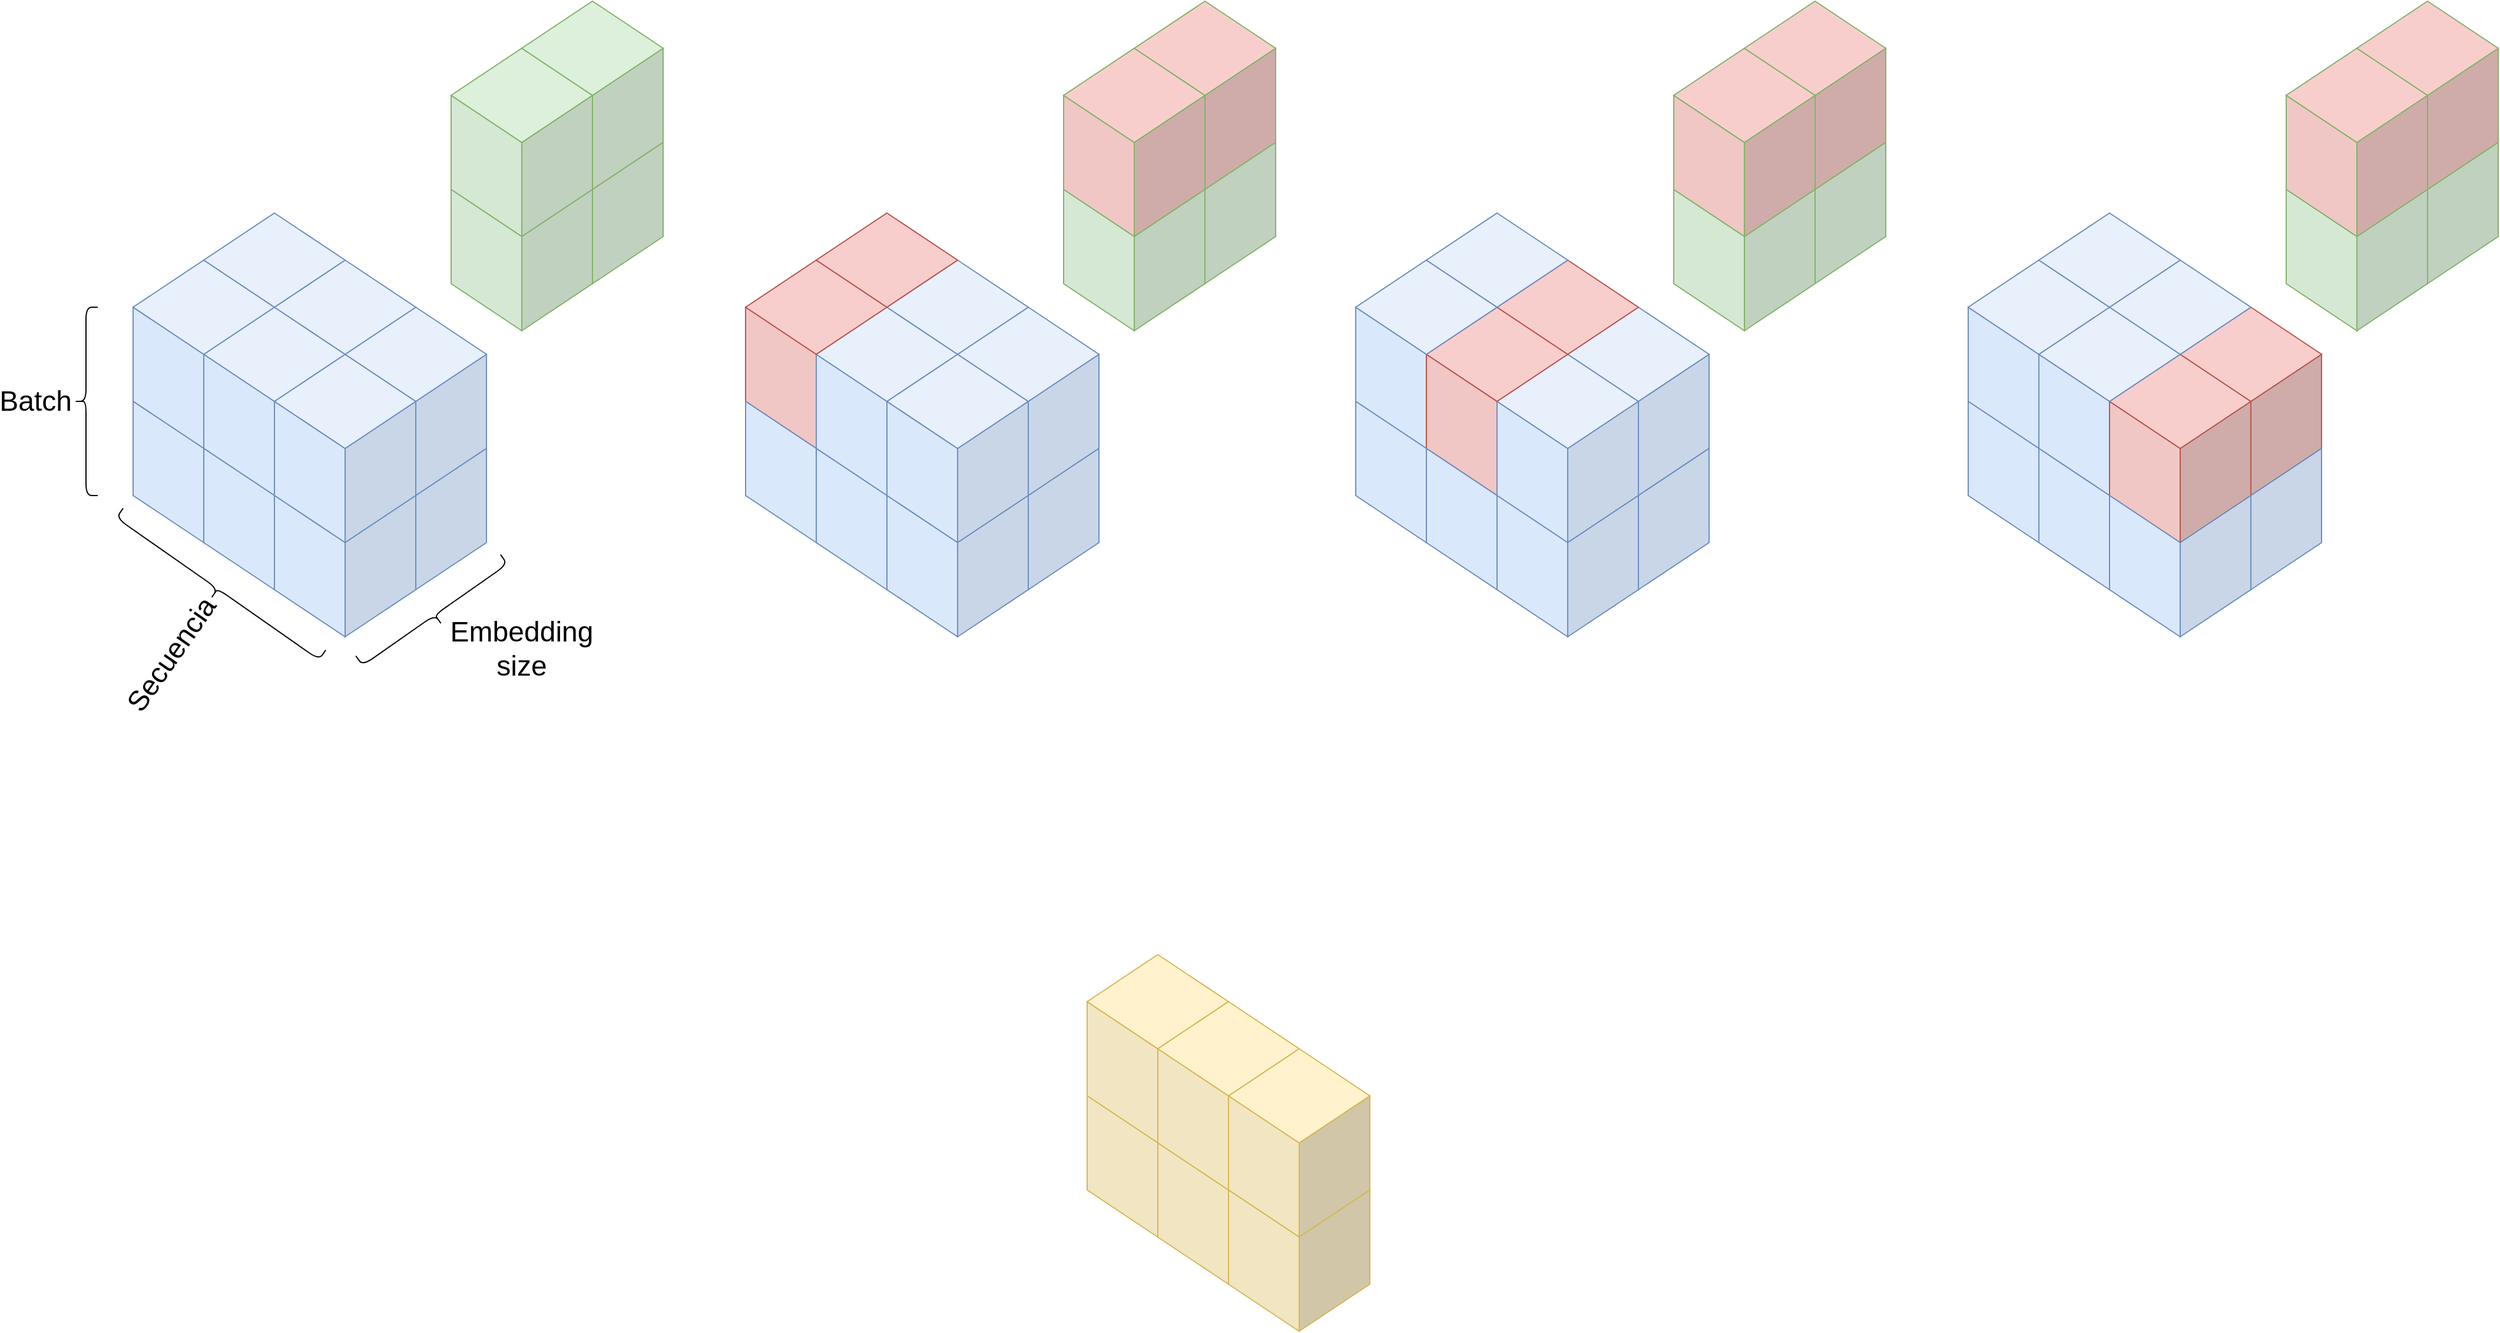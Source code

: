 <mxfile version="22.1.2" type="device">
  <diagram name="Página-1" id="brQwI_gVT36yTC5pFLXX">
    <mxGraphModel dx="2565" dy="1858" grid="1" gridSize="10" guides="1" tooltips="1" connect="1" arrows="1" fold="1" page="1" pageScale="1" pageWidth="827" pageHeight="1169" math="0" shadow="0">
      <root>
        <mxCell id="0" />
        <mxCell id="1" parent="0" />
        <mxCell id="vG2wr5A-QDdZpE7f0OCt-1" value="" style="shape=parallelogram;perimeter=parallelogramPerimeter;whiteSpace=wrap;html=1;fixedSize=1;size=40;rotation=-90;fillColor=#dae8fc;strokeColor=#6c8ebf;" vertex="1" parent="1">
          <mxGeometry x="130" y="310" width="120" height="60" as="geometry" />
        </mxCell>
        <mxCell id="vG2wr5A-QDdZpE7f0OCt-2" value="" style="shape=parallelogram;perimeter=parallelogramPerimeter;whiteSpace=wrap;html=1;fixedSize=1;size=40;rotation=-90;fillColor=#dae8fc;strokeColor=#6c8ebf;" vertex="1" parent="1">
          <mxGeometry x="190" y="350" width="120" height="60" as="geometry" />
        </mxCell>
        <mxCell id="vG2wr5A-QDdZpE7f0OCt-3" value="" style="shape=parallelogram;perimeter=parallelogramPerimeter;whiteSpace=wrap;html=1;fixedSize=1;size=40;rotation=-90;fillColor=#dae8fc;strokeColor=#6c8ebf;" vertex="1" parent="1">
          <mxGeometry x="250" y="390" width="120" height="60" as="geometry" />
        </mxCell>
        <mxCell id="vG2wr5A-QDdZpE7f0OCt-4" value="" style="shape=parallelogram;perimeter=parallelogramPerimeter;whiteSpace=wrap;html=1;fixedSize=1;size=40;rotation=-90;fillColor=#dae8fc;strokeColor=#6c8ebf;" vertex="1" parent="1">
          <mxGeometry x="130" y="390" width="120" height="60" as="geometry" />
        </mxCell>
        <mxCell id="vG2wr5A-QDdZpE7f0OCt-5" value="" style="shape=parallelogram;perimeter=parallelogramPerimeter;whiteSpace=wrap;html=1;fixedSize=1;size=40;rotation=-90;fillColor=#dae8fc;strokeColor=#6c8ebf;" vertex="1" parent="1">
          <mxGeometry x="190" y="430" width="120" height="60" as="geometry" />
        </mxCell>
        <mxCell id="vG2wr5A-QDdZpE7f0OCt-6" value="" style="shape=parallelogram;perimeter=parallelogramPerimeter;whiteSpace=wrap;html=1;fixedSize=1;size=40;rotation=-90;fillColor=#dae8fc;strokeColor=#6c8ebf;" vertex="1" parent="1">
          <mxGeometry x="250" y="470" width="120" height="60" as="geometry" />
        </mxCell>
        <mxCell id="vG2wr5A-QDdZpE7f0OCt-7" value="" style="shape=parallelogram;perimeter=parallelogramPerimeter;whiteSpace=wrap;html=1;fixedSize=1;size=40;rotation=-90;fillColor=#C9D6E8;strokeColor=#6c8ebf;flipH=1;" vertex="1" parent="1">
          <mxGeometry x="310" y="390" width="120" height="60" as="geometry" />
        </mxCell>
        <mxCell id="vG2wr5A-QDdZpE7f0OCt-9" value="" style="shape=parallelogram;perimeter=parallelogramPerimeter;whiteSpace=wrap;html=1;fixedSize=1;size=40;rotation=-90;fillColor=#C9D6E8;strokeColor=#6c8ebf;flipH=1;" vertex="1" parent="1">
          <mxGeometry x="310" y="470" width="120" height="60" as="geometry" />
        </mxCell>
        <mxCell id="vG2wr5A-QDdZpE7f0OCt-10" value="" style="shape=parallelogram;perimeter=parallelogramPerimeter;whiteSpace=wrap;html=1;fixedSize=1;size=40;rotation=-90;fillColor=#C9D6E8;strokeColor=#6c8ebf;flipH=1;" vertex="1" parent="1">
          <mxGeometry x="370" y="350" width="120" height="60" as="geometry" />
        </mxCell>
        <mxCell id="vG2wr5A-QDdZpE7f0OCt-11" value="" style="shape=parallelogram;perimeter=parallelogramPerimeter;whiteSpace=wrap;html=1;fixedSize=1;size=40;rotation=-90;fillColor=#C9D6E8;strokeColor=#6c8ebf;flipH=1;" vertex="1" parent="1">
          <mxGeometry x="370" y="430" width="120" height="60" as="geometry" />
        </mxCell>
        <mxCell id="vG2wr5A-QDdZpE7f0OCt-15" value="" style="rhombus;whiteSpace=wrap;html=1;fillColor=#E8F0FC;strokeColor=#6c8ebf;" vertex="1" parent="1">
          <mxGeometry x="280" y="320" width="120" height="80" as="geometry" />
        </mxCell>
        <mxCell id="vG2wr5A-QDdZpE7f0OCt-16" value="" style="rhombus;whiteSpace=wrap;html=1;fillColor=#E8F0FC;strokeColor=#6c8ebf;" vertex="1" parent="1">
          <mxGeometry x="220" y="280" width="120" height="80" as="geometry" />
        </mxCell>
        <mxCell id="vG2wr5A-QDdZpE7f0OCt-17" value="" style="rhombus;whiteSpace=wrap;html=1;fillColor=#E8F0FC;strokeColor=#6c8ebf;" vertex="1" parent="1">
          <mxGeometry x="160" y="240" width="120" height="80" as="geometry" />
        </mxCell>
        <mxCell id="vG2wr5A-QDdZpE7f0OCt-18" value="" style="rhombus;whiteSpace=wrap;html=1;fillColor=#E8F0FC;strokeColor=#6c8ebf;" vertex="1" parent="1">
          <mxGeometry x="340" y="280" width="120" height="80" as="geometry" />
        </mxCell>
        <mxCell id="vG2wr5A-QDdZpE7f0OCt-19" value="" style="rhombus;whiteSpace=wrap;html=1;fillColor=#E8F0FC;strokeColor=#6c8ebf;" vertex="1" parent="1">
          <mxGeometry x="280" y="240" width="120" height="80" as="geometry" />
        </mxCell>
        <mxCell id="vG2wr5A-QDdZpE7f0OCt-20" value="" style="rhombus;whiteSpace=wrap;html=1;fillColor=#E8F0FC;strokeColor=#6c8ebf;" vertex="1" parent="1">
          <mxGeometry x="220" y="200" width="120" height="80" as="geometry" />
        </mxCell>
        <mxCell id="vG2wr5A-QDdZpE7f0OCt-21" value="" style="shape=parallelogram;perimeter=parallelogramPerimeter;whiteSpace=wrap;html=1;fixedSize=1;size=40;rotation=-90;fillColor=#d5e8d4;strokeColor=#82b366;" vertex="1" parent="1">
          <mxGeometry x="400" y="130" width="120" height="60" as="geometry" />
        </mxCell>
        <mxCell id="vG2wr5A-QDdZpE7f0OCt-22" value="" style="shape=parallelogram;perimeter=parallelogramPerimeter;whiteSpace=wrap;html=1;fixedSize=1;size=40;rotation=-90;fillColor=#d5e8d4;strokeColor=#82b366;" vertex="1" parent="1">
          <mxGeometry x="400" y="210" width="120" height="60" as="geometry" />
        </mxCell>
        <mxCell id="vG2wr5A-QDdZpE7f0OCt-23" value="" style="shape=parallelogram;perimeter=parallelogramPerimeter;whiteSpace=wrap;html=1;fixedSize=1;size=40;rotation=-90;fillColor=#C0D1BF;strokeColor=#82b366;flipH=1;" vertex="1" parent="1">
          <mxGeometry x="460" y="130" width="120" height="60" as="geometry" />
        </mxCell>
        <mxCell id="vG2wr5A-QDdZpE7f0OCt-24" value="" style="shape=parallelogram;perimeter=parallelogramPerimeter;whiteSpace=wrap;html=1;fixedSize=1;size=40;rotation=-90;fillColor=#C0D1BF;strokeColor=#82b366;flipH=1;" vertex="1" parent="1">
          <mxGeometry x="460" y="210" width="120" height="60" as="geometry" />
        </mxCell>
        <mxCell id="vG2wr5A-QDdZpE7f0OCt-25" value="" style="shape=parallelogram;perimeter=parallelogramPerimeter;whiteSpace=wrap;html=1;fixedSize=1;size=40;rotation=-90;fillColor=#C0D1BF;strokeColor=#82b366;flipH=1;" vertex="1" parent="1">
          <mxGeometry x="520" y="90" width="120" height="60" as="geometry" />
        </mxCell>
        <mxCell id="vG2wr5A-QDdZpE7f0OCt-26" value="" style="shape=parallelogram;perimeter=parallelogramPerimeter;whiteSpace=wrap;html=1;fixedSize=1;size=40;rotation=-90;fillColor=#C0D1BF;strokeColor=#82b366;flipH=1;" vertex="1" parent="1">
          <mxGeometry x="520" y="170" width="120" height="60" as="geometry" />
        </mxCell>
        <mxCell id="vG2wr5A-QDdZpE7f0OCt-27" value="" style="rhombus;whiteSpace=wrap;html=1;fillColor=#DCF0DB;strokeColor=#82b366;" vertex="1" parent="1">
          <mxGeometry x="430" y="60" width="120" height="80" as="geometry" />
        </mxCell>
        <mxCell id="vG2wr5A-QDdZpE7f0OCt-28" value="" style="rhombus;whiteSpace=wrap;html=1;fillColor=#DCF0DB;strokeColor=#82b366;" vertex="1" parent="1">
          <mxGeometry x="490" y="20" width="120" height="80" as="geometry" />
        </mxCell>
        <mxCell id="vG2wr5A-QDdZpE7f0OCt-56" value="" style="shape=parallelogram;perimeter=parallelogramPerimeter;whiteSpace=wrap;html=1;fixedSize=1;size=40;rotation=-90;fillColor=#F0C7C5;strokeColor=#b85450;" vertex="1" parent="1">
          <mxGeometry x="650" y="310" width="120" height="60" as="geometry" />
        </mxCell>
        <mxCell id="vG2wr5A-QDdZpE7f0OCt-57" value="" style="shape=parallelogram;perimeter=parallelogramPerimeter;whiteSpace=wrap;html=1;fixedSize=1;size=40;rotation=-90;fillColor=#dae8fc;strokeColor=#6c8ebf;" vertex="1" parent="1">
          <mxGeometry x="710" y="350" width="120" height="60" as="geometry" />
        </mxCell>
        <mxCell id="vG2wr5A-QDdZpE7f0OCt-58" value="" style="shape=parallelogram;perimeter=parallelogramPerimeter;whiteSpace=wrap;html=1;fixedSize=1;size=40;rotation=-90;fillColor=#dae8fc;strokeColor=#6c8ebf;" vertex="1" parent="1">
          <mxGeometry x="770" y="390" width="120" height="60" as="geometry" />
        </mxCell>
        <mxCell id="vG2wr5A-QDdZpE7f0OCt-59" value="" style="shape=parallelogram;perimeter=parallelogramPerimeter;whiteSpace=wrap;html=1;fixedSize=1;size=40;rotation=-90;fillColor=#dae8fc;strokeColor=#6c8ebf;" vertex="1" parent="1">
          <mxGeometry x="650" y="390" width="120" height="60" as="geometry" />
        </mxCell>
        <mxCell id="vG2wr5A-QDdZpE7f0OCt-60" value="" style="shape=parallelogram;perimeter=parallelogramPerimeter;whiteSpace=wrap;html=1;fixedSize=1;size=40;rotation=-90;fillColor=#dae8fc;strokeColor=#6c8ebf;" vertex="1" parent="1">
          <mxGeometry x="710" y="430" width="120" height="60" as="geometry" />
        </mxCell>
        <mxCell id="vG2wr5A-QDdZpE7f0OCt-61" value="" style="shape=parallelogram;perimeter=parallelogramPerimeter;whiteSpace=wrap;html=1;fixedSize=1;size=40;rotation=-90;fillColor=#dae8fc;strokeColor=#6c8ebf;" vertex="1" parent="1">
          <mxGeometry x="770" y="470" width="120" height="60" as="geometry" />
        </mxCell>
        <mxCell id="vG2wr5A-QDdZpE7f0OCt-62" value="" style="shape=parallelogram;perimeter=parallelogramPerimeter;whiteSpace=wrap;html=1;fixedSize=1;size=40;rotation=-90;fillColor=#C9D6E8;strokeColor=#6c8ebf;flipH=1;" vertex="1" parent="1">
          <mxGeometry x="830" y="390" width="120" height="60" as="geometry" />
        </mxCell>
        <mxCell id="vG2wr5A-QDdZpE7f0OCt-63" value="" style="shape=parallelogram;perimeter=parallelogramPerimeter;whiteSpace=wrap;html=1;fixedSize=1;size=40;rotation=-90;fillColor=#C9D6E8;strokeColor=#6c8ebf;flipH=1;" vertex="1" parent="1">
          <mxGeometry x="830" y="470" width="120" height="60" as="geometry" />
        </mxCell>
        <mxCell id="vG2wr5A-QDdZpE7f0OCt-64" value="" style="shape=parallelogram;perimeter=parallelogramPerimeter;whiteSpace=wrap;html=1;fixedSize=1;size=40;rotation=-90;fillColor=#C9D6E8;strokeColor=#6c8ebf;flipH=1;" vertex="1" parent="1">
          <mxGeometry x="890" y="350" width="120" height="60" as="geometry" />
        </mxCell>
        <mxCell id="vG2wr5A-QDdZpE7f0OCt-65" value="" style="shape=parallelogram;perimeter=parallelogramPerimeter;whiteSpace=wrap;html=1;fixedSize=1;size=40;rotation=-90;fillColor=#C9D6E8;strokeColor=#6c8ebf;flipH=1;" vertex="1" parent="1">
          <mxGeometry x="890" y="430" width="120" height="60" as="geometry" />
        </mxCell>
        <mxCell id="vG2wr5A-QDdZpE7f0OCt-66" value="" style="rhombus;whiteSpace=wrap;html=1;fillColor=#E8F0FC;strokeColor=#6c8ebf;" vertex="1" parent="1">
          <mxGeometry x="800" y="320" width="120" height="80" as="geometry" />
        </mxCell>
        <mxCell id="vG2wr5A-QDdZpE7f0OCt-67" value="" style="rhombus;whiteSpace=wrap;html=1;fillColor=#E8F0FC;strokeColor=#6c8ebf;" vertex="1" parent="1">
          <mxGeometry x="740" y="280" width="120" height="80" as="geometry" />
        </mxCell>
        <mxCell id="vG2wr5A-QDdZpE7f0OCt-68" value="" style="rhombus;whiteSpace=wrap;html=1;fillColor=#f8cecc;strokeColor=#b85450;" vertex="1" parent="1">
          <mxGeometry x="680" y="240" width="120" height="80" as="geometry" />
        </mxCell>
        <mxCell id="vG2wr5A-QDdZpE7f0OCt-69" value="" style="rhombus;whiteSpace=wrap;html=1;fillColor=#E8F0FC;strokeColor=#6c8ebf;" vertex="1" parent="1">
          <mxGeometry x="860" y="280" width="120" height="80" as="geometry" />
        </mxCell>
        <mxCell id="vG2wr5A-QDdZpE7f0OCt-70" value="" style="rhombus;whiteSpace=wrap;html=1;fillColor=#E8F0FC;strokeColor=#6c8ebf;" vertex="1" parent="1">
          <mxGeometry x="800" y="240" width="120" height="80" as="geometry" />
        </mxCell>
        <mxCell id="vG2wr5A-QDdZpE7f0OCt-71" value="" style="rhombus;whiteSpace=wrap;html=1;fillColor=#f8cecc;strokeColor=#b85450;" vertex="1" parent="1">
          <mxGeometry x="740" y="200" width="120" height="80" as="geometry" />
        </mxCell>
        <mxCell id="vG2wr5A-QDdZpE7f0OCt-72" value="" style="shape=parallelogram;perimeter=parallelogramPerimeter;whiteSpace=wrap;html=1;fixedSize=1;size=40;rotation=-90;fillColor=#f0c7c5;strokeColor=#82b366;" vertex="1" parent="1">
          <mxGeometry x="920" y="130" width="120" height="60" as="geometry" />
        </mxCell>
        <mxCell id="vG2wr5A-QDdZpE7f0OCt-73" value="" style="shape=parallelogram;perimeter=parallelogramPerimeter;whiteSpace=wrap;html=1;fixedSize=1;size=40;rotation=-90;fillColor=#d5e8d4;strokeColor=#82b366;" vertex="1" parent="1">
          <mxGeometry x="920" y="210" width="120" height="60" as="geometry" />
        </mxCell>
        <mxCell id="vG2wr5A-QDdZpE7f0OCt-74" value="" style="shape=parallelogram;perimeter=parallelogramPerimeter;whiteSpace=wrap;html=1;fixedSize=1;size=40;rotation=-90;fillColor=#cfacaa;strokeColor=#82b366;flipH=1;" vertex="1" parent="1">
          <mxGeometry x="980" y="130" width="120" height="60" as="geometry" />
        </mxCell>
        <mxCell id="vG2wr5A-QDdZpE7f0OCt-75" value="" style="shape=parallelogram;perimeter=parallelogramPerimeter;whiteSpace=wrap;html=1;fixedSize=1;size=40;rotation=-90;fillColor=#C0D1BF;strokeColor=#82b366;flipH=1;" vertex="1" parent="1">
          <mxGeometry x="980" y="210" width="120" height="60" as="geometry" />
        </mxCell>
        <mxCell id="vG2wr5A-QDdZpE7f0OCt-76" value="" style="shape=parallelogram;perimeter=parallelogramPerimeter;whiteSpace=wrap;html=1;fixedSize=1;size=40;rotation=-90;fillColor=#cfacaa;strokeColor=#82b366;flipH=1;" vertex="1" parent="1">
          <mxGeometry x="1040" y="90" width="120" height="60" as="geometry" />
        </mxCell>
        <mxCell id="vG2wr5A-QDdZpE7f0OCt-77" value="" style="shape=parallelogram;perimeter=parallelogramPerimeter;whiteSpace=wrap;html=1;fixedSize=1;size=40;rotation=-90;fillColor=#C0D1BF;strokeColor=#82b366;flipH=1;" vertex="1" parent="1">
          <mxGeometry x="1040" y="170" width="120" height="60" as="geometry" />
        </mxCell>
        <mxCell id="vG2wr5A-QDdZpE7f0OCt-78" value="" style="rhombus;whiteSpace=wrap;html=1;fillColor=#f8cecc;strokeColor=#82b366;" vertex="1" parent="1">
          <mxGeometry x="950" y="60" width="120" height="80" as="geometry" />
        </mxCell>
        <mxCell id="vG2wr5A-QDdZpE7f0OCt-79" value="" style="rhombus;whiteSpace=wrap;html=1;fillColor=#f8cecc;strokeColor=#82b366;" vertex="1" parent="1">
          <mxGeometry x="1010" y="20" width="120" height="80" as="geometry" />
        </mxCell>
        <mxCell id="vG2wr5A-QDdZpE7f0OCt-80" value="" style="shape=parallelogram;perimeter=parallelogramPerimeter;whiteSpace=wrap;html=1;fixedSize=1;size=40;rotation=-90;fillColor=#dae8fc;strokeColor=#6c8ebf;" vertex="1" parent="1">
          <mxGeometry x="1168" y="310" width="120" height="60" as="geometry" />
        </mxCell>
        <mxCell id="vG2wr5A-QDdZpE7f0OCt-81" value="" style="shape=parallelogram;perimeter=parallelogramPerimeter;whiteSpace=wrap;html=1;fixedSize=1;size=40;rotation=-90;fillColor=#F0C7C5;strokeColor=#b85450;" vertex="1" parent="1">
          <mxGeometry x="1228" y="350" width="120" height="60" as="geometry" />
        </mxCell>
        <mxCell id="vG2wr5A-QDdZpE7f0OCt-82" value="" style="shape=parallelogram;perimeter=parallelogramPerimeter;whiteSpace=wrap;html=1;fixedSize=1;size=40;rotation=-90;fillColor=#dae8fc;strokeColor=#6c8ebf;" vertex="1" parent="1">
          <mxGeometry x="1288" y="390" width="120" height="60" as="geometry" />
        </mxCell>
        <mxCell id="vG2wr5A-QDdZpE7f0OCt-83" value="" style="shape=parallelogram;perimeter=parallelogramPerimeter;whiteSpace=wrap;html=1;fixedSize=1;size=40;rotation=-90;fillColor=#dae8fc;strokeColor=#6c8ebf;" vertex="1" parent="1">
          <mxGeometry x="1168" y="390" width="120" height="60" as="geometry" />
        </mxCell>
        <mxCell id="vG2wr5A-QDdZpE7f0OCt-84" value="" style="shape=parallelogram;perimeter=parallelogramPerimeter;whiteSpace=wrap;html=1;fixedSize=1;size=40;rotation=-90;fillColor=#dae8fc;strokeColor=#6c8ebf;" vertex="1" parent="1">
          <mxGeometry x="1228" y="430" width="120" height="60" as="geometry" />
        </mxCell>
        <mxCell id="vG2wr5A-QDdZpE7f0OCt-85" value="" style="shape=parallelogram;perimeter=parallelogramPerimeter;whiteSpace=wrap;html=1;fixedSize=1;size=40;rotation=-90;fillColor=#dae8fc;strokeColor=#6c8ebf;" vertex="1" parent="1">
          <mxGeometry x="1288" y="470" width="120" height="60" as="geometry" />
        </mxCell>
        <mxCell id="vG2wr5A-QDdZpE7f0OCt-86" value="" style="shape=parallelogram;perimeter=parallelogramPerimeter;whiteSpace=wrap;html=1;fixedSize=1;size=40;rotation=-90;fillColor=#C9D6E8;strokeColor=#6c8ebf;flipH=1;" vertex="1" parent="1">
          <mxGeometry x="1348" y="390" width="120" height="60" as="geometry" />
        </mxCell>
        <mxCell id="vG2wr5A-QDdZpE7f0OCt-87" value="" style="shape=parallelogram;perimeter=parallelogramPerimeter;whiteSpace=wrap;html=1;fixedSize=1;size=40;rotation=-90;fillColor=#C9D6E8;strokeColor=#6c8ebf;flipH=1;" vertex="1" parent="1">
          <mxGeometry x="1348" y="470" width="120" height="60" as="geometry" />
        </mxCell>
        <mxCell id="vG2wr5A-QDdZpE7f0OCt-88" value="" style="shape=parallelogram;perimeter=parallelogramPerimeter;whiteSpace=wrap;html=1;fixedSize=1;size=40;rotation=-90;fillColor=#C9D6E8;strokeColor=#6c8ebf;flipH=1;" vertex="1" parent="1">
          <mxGeometry x="1408" y="350" width="120" height="60" as="geometry" />
        </mxCell>
        <mxCell id="vG2wr5A-QDdZpE7f0OCt-89" value="" style="shape=parallelogram;perimeter=parallelogramPerimeter;whiteSpace=wrap;html=1;fixedSize=1;size=40;rotation=-90;fillColor=#C9D6E8;strokeColor=#6c8ebf;flipH=1;" vertex="1" parent="1">
          <mxGeometry x="1408" y="430" width="120" height="60" as="geometry" />
        </mxCell>
        <mxCell id="vG2wr5A-QDdZpE7f0OCt-90" value="" style="rhombus;whiteSpace=wrap;html=1;fillColor=#E8F0FC;strokeColor=#6c8ebf;" vertex="1" parent="1">
          <mxGeometry x="1318" y="320" width="120" height="80" as="geometry" />
        </mxCell>
        <mxCell id="vG2wr5A-QDdZpE7f0OCt-91" value="" style="rhombus;whiteSpace=wrap;html=1;fillColor=#f8cecc;strokeColor=#b85450;" vertex="1" parent="1">
          <mxGeometry x="1258" y="280" width="120" height="80" as="geometry" />
        </mxCell>
        <mxCell id="vG2wr5A-QDdZpE7f0OCt-92" value="" style="rhombus;whiteSpace=wrap;html=1;fillColor=#E8F0FC;strokeColor=#6c8ebf;" vertex="1" parent="1">
          <mxGeometry x="1198" y="240" width="120" height="80" as="geometry" />
        </mxCell>
        <mxCell id="vG2wr5A-QDdZpE7f0OCt-93" value="" style="rhombus;whiteSpace=wrap;html=1;fillColor=#E8F0FC;strokeColor=#6c8ebf;" vertex="1" parent="1">
          <mxGeometry x="1378" y="280" width="120" height="80" as="geometry" />
        </mxCell>
        <mxCell id="vG2wr5A-QDdZpE7f0OCt-94" value="" style="rhombus;whiteSpace=wrap;html=1;fillColor=#f8cecc;strokeColor=#b85450;" vertex="1" parent="1">
          <mxGeometry x="1318" y="240" width="120" height="80" as="geometry" />
        </mxCell>
        <mxCell id="vG2wr5A-QDdZpE7f0OCt-95" value="" style="rhombus;whiteSpace=wrap;html=1;fillColor=#E8F0FC;strokeColor=#6c8ebf;" vertex="1" parent="1">
          <mxGeometry x="1258" y="200" width="120" height="80" as="geometry" />
        </mxCell>
        <mxCell id="vG2wr5A-QDdZpE7f0OCt-96" value="" style="shape=parallelogram;perimeter=parallelogramPerimeter;whiteSpace=wrap;html=1;fixedSize=1;size=40;rotation=-90;fillColor=#f0c7c5;strokeColor=#82b366;" vertex="1" parent="1">
          <mxGeometry x="1438" y="130" width="120" height="60" as="geometry" />
        </mxCell>
        <mxCell id="vG2wr5A-QDdZpE7f0OCt-97" value="" style="shape=parallelogram;perimeter=parallelogramPerimeter;whiteSpace=wrap;html=1;fixedSize=1;size=40;rotation=-90;fillColor=#d5e8d4;strokeColor=#82b366;" vertex="1" parent="1">
          <mxGeometry x="1438" y="210" width="120" height="60" as="geometry" />
        </mxCell>
        <mxCell id="vG2wr5A-QDdZpE7f0OCt-98" value="" style="shape=parallelogram;perimeter=parallelogramPerimeter;whiteSpace=wrap;html=1;fixedSize=1;size=40;rotation=-90;fillColor=#cfacaa;strokeColor=#82b366;flipH=1;" vertex="1" parent="1">
          <mxGeometry x="1498" y="130" width="120" height="60" as="geometry" />
        </mxCell>
        <mxCell id="vG2wr5A-QDdZpE7f0OCt-99" value="" style="shape=parallelogram;perimeter=parallelogramPerimeter;whiteSpace=wrap;html=1;fixedSize=1;size=40;rotation=-90;fillColor=#C0D1BF;strokeColor=#82b366;flipH=1;" vertex="1" parent="1">
          <mxGeometry x="1498" y="210" width="120" height="60" as="geometry" />
        </mxCell>
        <mxCell id="vG2wr5A-QDdZpE7f0OCt-100" value="" style="shape=parallelogram;perimeter=parallelogramPerimeter;whiteSpace=wrap;html=1;fixedSize=1;size=40;rotation=-90;fillColor=#cfacaa;strokeColor=#82b366;flipH=1;" vertex="1" parent="1">
          <mxGeometry x="1558" y="90" width="120" height="60" as="geometry" />
        </mxCell>
        <mxCell id="vG2wr5A-QDdZpE7f0OCt-101" value="" style="shape=parallelogram;perimeter=parallelogramPerimeter;whiteSpace=wrap;html=1;fixedSize=1;size=40;rotation=-90;fillColor=#C0D1BF;strokeColor=#82b366;flipH=1;" vertex="1" parent="1">
          <mxGeometry x="1558" y="170" width="120" height="60" as="geometry" />
        </mxCell>
        <mxCell id="vG2wr5A-QDdZpE7f0OCt-102" value="" style="rhombus;whiteSpace=wrap;html=1;fillColor=#f8cecc;strokeColor=#82b366;" vertex="1" parent="1">
          <mxGeometry x="1468" y="60" width="120" height="80" as="geometry" />
        </mxCell>
        <mxCell id="vG2wr5A-QDdZpE7f0OCt-103" value="" style="rhombus;whiteSpace=wrap;html=1;fillColor=#f8cecc;strokeColor=#82b366;" vertex="1" parent="1">
          <mxGeometry x="1528" y="20" width="120" height="80" as="geometry" />
        </mxCell>
        <mxCell id="vG2wr5A-QDdZpE7f0OCt-104" value="" style="shape=parallelogram;perimeter=parallelogramPerimeter;whiteSpace=wrap;html=1;fixedSize=1;size=40;rotation=-90;fillColor=#dae8fc;strokeColor=#6c8ebf;" vertex="1" parent="1">
          <mxGeometry x="1688" y="310" width="120" height="60" as="geometry" />
        </mxCell>
        <mxCell id="vG2wr5A-QDdZpE7f0OCt-105" value="" style="shape=parallelogram;perimeter=parallelogramPerimeter;whiteSpace=wrap;html=1;fixedSize=1;size=40;rotation=-90;fillColor=#dae8fc;strokeColor=#6c8ebf;" vertex="1" parent="1">
          <mxGeometry x="1748" y="350" width="120" height="60" as="geometry" />
        </mxCell>
        <mxCell id="vG2wr5A-QDdZpE7f0OCt-106" value="" style="shape=parallelogram;perimeter=parallelogramPerimeter;whiteSpace=wrap;html=1;fixedSize=1;size=40;rotation=-90;fillColor=#F0C7C5;strokeColor=#b85450;" vertex="1" parent="1">
          <mxGeometry x="1808" y="390" width="120" height="60" as="geometry" />
        </mxCell>
        <mxCell id="vG2wr5A-QDdZpE7f0OCt-107" value="" style="shape=parallelogram;perimeter=parallelogramPerimeter;whiteSpace=wrap;html=1;fixedSize=1;size=40;rotation=-90;fillColor=#dae8fc;strokeColor=#6c8ebf;" vertex="1" parent="1">
          <mxGeometry x="1688" y="390" width="120" height="60" as="geometry" />
        </mxCell>
        <mxCell id="vG2wr5A-QDdZpE7f0OCt-108" value="" style="shape=parallelogram;perimeter=parallelogramPerimeter;whiteSpace=wrap;html=1;fixedSize=1;size=40;rotation=-90;fillColor=#dae8fc;strokeColor=#6c8ebf;" vertex="1" parent="1">
          <mxGeometry x="1748" y="430" width="120" height="60" as="geometry" />
        </mxCell>
        <mxCell id="vG2wr5A-QDdZpE7f0OCt-109" value="" style="shape=parallelogram;perimeter=parallelogramPerimeter;whiteSpace=wrap;html=1;fixedSize=1;size=40;rotation=-90;fillColor=#dae8fc;strokeColor=#6c8ebf;" vertex="1" parent="1">
          <mxGeometry x="1808" y="470" width="120" height="60" as="geometry" />
        </mxCell>
        <mxCell id="vG2wr5A-QDdZpE7f0OCt-110" value="" style="shape=parallelogram;perimeter=parallelogramPerimeter;whiteSpace=wrap;html=1;fixedSize=1;size=40;rotation=-90;fillColor=#CFACAA;strokeColor=#b85450;flipH=1;" vertex="1" parent="1">
          <mxGeometry x="1868" y="390" width="120" height="60" as="geometry" />
        </mxCell>
        <mxCell id="vG2wr5A-QDdZpE7f0OCt-111" value="" style="shape=parallelogram;perimeter=parallelogramPerimeter;whiteSpace=wrap;html=1;fixedSize=1;size=40;rotation=-90;fillColor=#C9D6E8;strokeColor=#6c8ebf;flipH=1;" vertex="1" parent="1">
          <mxGeometry x="1868" y="470" width="120" height="60" as="geometry" />
        </mxCell>
        <mxCell id="vG2wr5A-QDdZpE7f0OCt-112" value="" style="shape=parallelogram;perimeter=parallelogramPerimeter;whiteSpace=wrap;html=1;fixedSize=1;size=40;rotation=-90;fillColor=#CFACAA;strokeColor=#b85450;flipH=1;" vertex="1" parent="1">
          <mxGeometry x="1928" y="350" width="120" height="60" as="geometry" />
        </mxCell>
        <mxCell id="vG2wr5A-QDdZpE7f0OCt-113" value="" style="shape=parallelogram;perimeter=parallelogramPerimeter;whiteSpace=wrap;html=1;fixedSize=1;size=40;rotation=-90;fillColor=#C9D6E8;strokeColor=#6c8ebf;flipH=1;" vertex="1" parent="1">
          <mxGeometry x="1928" y="430" width="120" height="60" as="geometry" />
        </mxCell>
        <mxCell id="vG2wr5A-QDdZpE7f0OCt-114" value="" style="rhombus;whiteSpace=wrap;html=1;fillColor=#f8cecc;strokeColor=#b85450;" vertex="1" parent="1">
          <mxGeometry x="1838" y="320" width="120" height="80" as="geometry" />
        </mxCell>
        <mxCell id="vG2wr5A-QDdZpE7f0OCt-115" value="" style="rhombus;whiteSpace=wrap;html=1;fillColor=#E8F0FC;strokeColor=#6c8ebf;" vertex="1" parent="1">
          <mxGeometry x="1778" y="280" width="120" height="80" as="geometry" />
        </mxCell>
        <mxCell id="vG2wr5A-QDdZpE7f0OCt-116" value="" style="rhombus;whiteSpace=wrap;html=1;fillColor=#E8F0FC;strokeColor=#6c8ebf;" vertex="1" parent="1">
          <mxGeometry x="1718" y="240" width="120" height="80" as="geometry" />
        </mxCell>
        <mxCell id="vG2wr5A-QDdZpE7f0OCt-117" value="" style="rhombus;whiteSpace=wrap;html=1;fillColor=#f8cecc;strokeColor=#b85450;" vertex="1" parent="1">
          <mxGeometry x="1898" y="280" width="120" height="80" as="geometry" />
        </mxCell>
        <mxCell id="vG2wr5A-QDdZpE7f0OCt-118" value="" style="rhombus;whiteSpace=wrap;html=1;fillColor=#E8F0FC;strokeColor=#6c8ebf;" vertex="1" parent="1">
          <mxGeometry x="1838" y="240" width="120" height="80" as="geometry" />
        </mxCell>
        <mxCell id="vG2wr5A-QDdZpE7f0OCt-119" value="" style="rhombus;whiteSpace=wrap;html=1;fillColor=#E8F0FC;strokeColor=#6c8ebf;" vertex="1" parent="1">
          <mxGeometry x="1778" y="200" width="120" height="80" as="geometry" />
        </mxCell>
        <mxCell id="vG2wr5A-QDdZpE7f0OCt-120" value="" style="shape=parallelogram;perimeter=parallelogramPerimeter;whiteSpace=wrap;html=1;fixedSize=1;size=40;rotation=-90;fillColor=#f0c7c5;strokeColor=#82b366;" vertex="1" parent="1">
          <mxGeometry x="1958" y="130" width="120" height="60" as="geometry" />
        </mxCell>
        <mxCell id="vG2wr5A-QDdZpE7f0OCt-121" value="" style="shape=parallelogram;perimeter=parallelogramPerimeter;whiteSpace=wrap;html=1;fixedSize=1;size=40;rotation=-90;fillColor=#d5e8d4;strokeColor=#82b366;" vertex="1" parent="1">
          <mxGeometry x="1958" y="210" width="120" height="60" as="geometry" />
        </mxCell>
        <mxCell id="vG2wr5A-QDdZpE7f0OCt-122" value="" style="shape=parallelogram;perimeter=parallelogramPerimeter;whiteSpace=wrap;html=1;fixedSize=1;size=40;rotation=-90;fillColor=#cfacaa;strokeColor=#82b366;flipH=1;" vertex="1" parent="1">
          <mxGeometry x="2018" y="130" width="120" height="60" as="geometry" />
        </mxCell>
        <mxCell id="vG2wr5A-QDdZpE7f0OCt-123" value="" style="shape=parallelogram;perimeter=parallelogramPerimeter;whiteSpace=wrap;html=1;fixedSize=1;size=40;rotation=-90;fillColor=#C0D1BF;strokeColor=#82b366;flipH=1;" vertex="1" parent="1">
          <mxGeometry x="2018" y="210" width="120" height="60" as="geometry" />
        </mxCell>
        <mxCell id="vG2wr5A-QDdZpE7f0OCt-124" value="" style="shape=parallelogram;perimeter=parallelogramPerimeter;whiteSpace=wrap;html=1;fixedSize=1;size=40;rotation=-90;fillColor=#cfacaa;strokeColor=#82b366;flipH=1;" vertex="1" parent="1">
          <mxGeometry x="2078" y="90" width="120" height="60" as="geometry" />
        </mxCell>
        <mxCell id="vG2wr5A-QDdZpE7f0OCt-125" value="" style="shape=parallelogram;perimeter=parallelogramPerimeter;whiteSpace=wrap;html=1;fixedSize=1;size=40;rotation=-90;fillColor=#C0D1BF;strokeColor=#82b366;flipH=1;" vertex="1" parent="1">
          <mxGeometry x="2078" y="170" width="120" height="60" as="geometry" />
        </mxCell>
        <mxCell id="vG2wr5A-QDdZpE7f0OCt-126" value="" style="rhombus;whiteSpace=wrap;html=1;fillColor=#f8cecc;strokeColor=#82b366;" vertex="1" parent="1">
          <mxGeometry x="1988" y="60" width="120" height="80" as="geometry" />
        </mxCell>
        <mxCell id="vG2wr5A-QDdZpE7f0OCt-127" value="" style="rhombus;whiteSpace=wrap;html=1;fillColor=#f8cecc;strokeColor=#82b366;" vertex="1" parent="1">
          <mxGeometry x="2048" y="20" width="120" height="80" as="geometry" />
        </mxCell>
        <mxCell id="vG2wr5A-QDdZpE7f0OCt-128" value="&lt;font style=&quot;font-size: 24px;&quot;&gt;Batch&lt;/font&gt;" style="shape=curlyBracket;whiteSpace=wrap;html=1;rounded=1;labelPosition=left;verticalLabelPosition=middle;align=right;verticalAlign=middle;" vertex="1" parent="1">
          <mxGeometry x="110" y="280" width="20" height="160" as="geometry" />
        </mxCell>
        <mxCell id="vG2wr5A-QDdZpE7f0OCt-129" value="&lt;font style=&quot;font-size: 24px;&quot;&gt;Secuencia&lt;/font&gt;" style="shape=curlyBracket;whiteSpace=wrap;html=1;rounded=1;labelPosition=left;verticalLabelPosition=middle;align=right;verticalAlign=middle;rotation=-55;" vertex="1" parent="1">
          <mxGeometry x="221.81" y="414.26" width="20" height="210" as="geometry" />
        </mxCell>
        <mxCell id="vG2wr5A-QDdZpE7f0OCt-134" value="" style="shape=curlyBracket;rounded=1;labelPosition=left;verticalLabelPosition=middle;align=right;verticalAlign=middle;rotation=-125;whiteSpace=wrap;html=1;" vertex="1" parent="1">
          <mxGeometry x="406.29" y="466.4" width="20" height="150" as="geometry" />
        </mxCell>
        <mxCell id="vG2wr5A-QDdZpE7f0OCt-135" value="&lt;font style=&quot;font-size: 24px;&quot;&gt;Embedding size&lt;/font&gt;" style="text;html=1;strokeColor=none;fillColor=none;align=center;verticalAlign=middle;whiteSpace=wrap;rounded=0;" vertex="1" parent="1">
          <mxGeometry x="460" y="555" width="60" height="30" as="geometry" />
        </mxCell>
        <mxCell id="vG2wr5A-QDdZpE7f0OCt-137" value="" style="shape=parallelogram;perimeter=parallelogramPerimeter;whiteSpace=wrap;html=1;fixedSize=1;size=40;rotation=-90;fillColor=#F2E6C2;strokeColor=#d6b656;" vertex="1" parent="1">
          <mxGeometry x="940" y="900" width="120" height="60" as="geometry" />
        </mxCell>
        <mxCell id="vG2wr5A-QDdZpE7f0OCt-139" value="" style="shape=parallelogram;perimeter=parallelogramPerimeter;whiteSpace=wrap;html=1;fixedSize=1;size=40;rotation=-90;fillColor=#F2E6C2;strokeColor=#d6b656;" vertex="1" parent="1">
          <mxGeometry x="1060" y="980" width="120" height="60" as="geometry" />
        </mxCell>
        <mxCell id="vG2wr5A-QDdZpE7f0OCt-140" value="" style="shape=parallelogram;perimeter=parallelogramPerimeter;whiteSpace=wrap;html=1;fixedSize=1;size=40;rotation=-90;fillColor=#f2e6c2;strokeColor=#d6b656;" vertex="1" parent="1">
          <mxGeometry x="940" y="980" width="120" height="60" as="geometry" />
        </mxCell>
        <mxCell id="vG2wr5A-QDdZpE7f0OCt-141" value="" style="shape=parallelogram;perimeter=parallelogramPerimeter;whiteSpace=wrap;html=1;fixedSize=1;size=40;rotation=-90;fillColor=#f2e6c2;strokeColor=#d6b656;" vertex="1" parent="1">
          <mxGeometry x="1000" y="1020" width="120" height="60" as="geometry" />
        </mxCell>
        <mxCell id="vG2wr5A-QDdZpE7f0OCt-142" value="" style="shape=parallelogram;perimeter=parallelogramPerimeter;whiteSpace=wrap;html=1;fixedSize=1;size=40;rotation=-90;fillColor=#f2e6c2;strokeColor=#d6b656;" vertex="1" parent="1">
          <mxGeometry x="1060" y="1060" width="120" height="60" as="geometry" />
        </mxCell>
        <mxCell id="vG2wr5A-QDdZpE7f0OCt-143" value="" style="shape=parallelogram;perimeter=parallelogramPerimeter;whiteSpace=wrap;html=1;fixedSize=1;size=40;rotation=-90;fillColor=#D1C6A7;strokeColor=#d6b656;flipH=1;" vertex="1" parent="1">
          <mxGeometry x="1120" y="980" width="120" height="60" as="geometry" />
        </mxCell>
        <mxCell id="vG2wr5A-QDdZpE7f0OCt-144" value="" style="shape=parallelogram;perimeter=parallelogramPerimeter;whiteSpace=wrap;html=1;fixedSize=1;size=40;rotation=-90;fillColor=#D1C6A7;strokeColor=#d6b656;flipH=1;" vertex="1" parent="1">
          <mxGeometry x="1120" y="1060" width="120" height="60" as="geometry" />
        </mxCell>
        <mxCell id="vG2wr5A-QDdZpE7f0OCt-147" value="" style="rhombus;whiteSpace=wrap;html=1;fillColor=#fff2cc;strokeColor=#d6b656;" vertex="1" parent="1">
          <mxGeometry x="1090" y="910" width="120" height="80" as="geometry" />
        </mxCell>
        <mxCell id="vG2wr5A-QDdZpE7f0OCt-149" value="" style="rhombus;whiteSpace=wrap;html=1;fillColor=#fff2cc;strokeColor=#d6b656;" vertex="1" parent="1">
          <mxGeometry x="970" y="830" width="120" height="80" as="geometry" />
        </mxCell>
        <mxCell id="vG2wr5A-QDdZpE7f0OCt-153" value="" style="shape=parallelogram;perimeter=parallelogramPerimeter;whiteSpace=wrap;html=1;fixedSize=1;size=40;rotation=-90;fillColor=#F2E6C2;strokeColor=#d6b656;" vertex="1" parent="1">
          <mxGeometry x="1000" y="940" width="120" height="60" as="geometry" />
        </mxCell>
        <mxCell id="vG2wr5A-QDdZpE7f0OCt-154" value="" style="rhombus;whiteSpace=wrap;html=1;fillColor=#fff2cc;strokeColor=#d6b656;" vertex="1" parent="1">
          <mxGeometry x="1030" y="870" width="120" height="80" as="geometry" />
        </mxCell>
      </root>
    </mxGraphModel>
  </diagram>
</mxfile>
